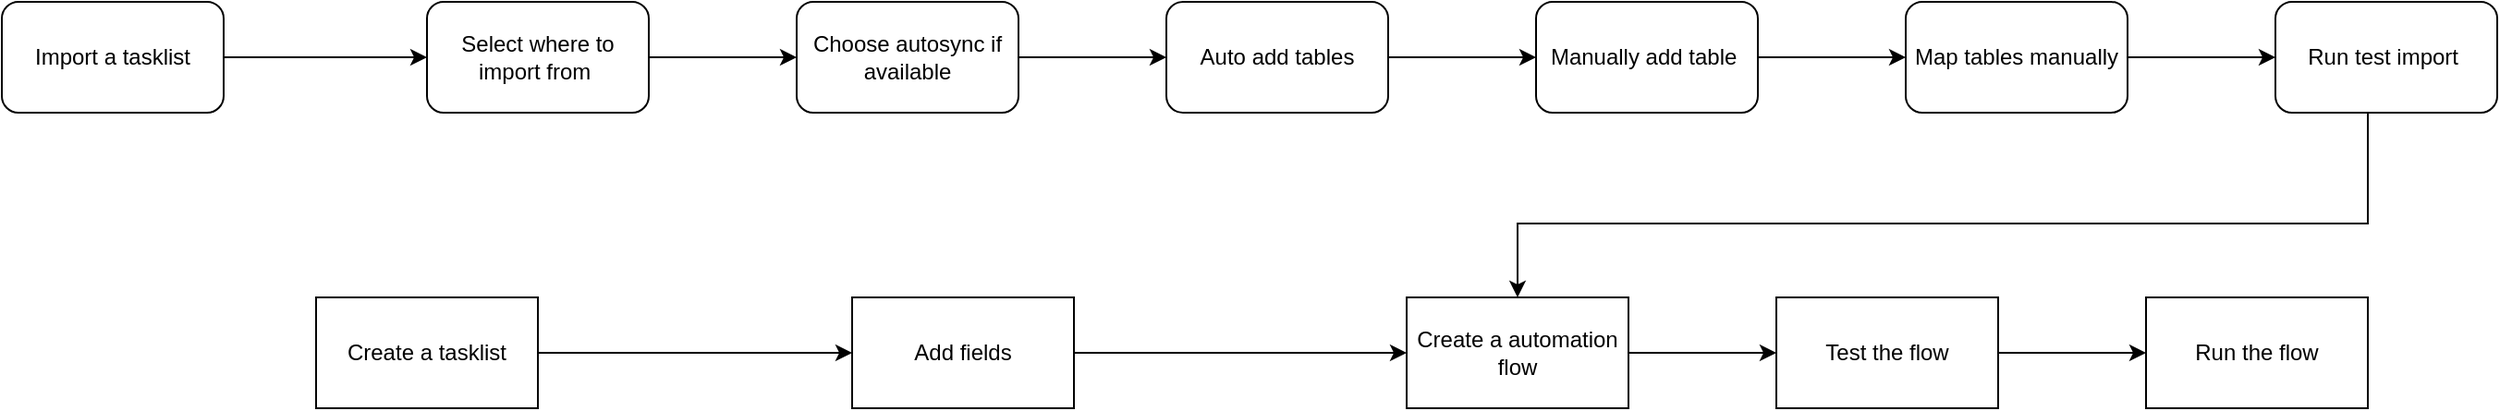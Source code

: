<mxfile version="24.3.1" type="github">
  <diagram name="Page-1" id="Cj6hGhs_dTbEUp0NIi7K">
    <mxGraphModel dx="2465" dy="815" grid="1" gridSize="10" guides="1" tooltips="1" connect="1" arrows="1" fold="1" page="1" pageScale="1" pageWidth="850" pageHeight="1100" math="0" shadow="0">
      <root>
        <mxCell id="0" />
        <mxCell id="1" parent="0" />
        <mxCell id="2Rs67Pdha-q2LzGLI3ue-14" style="edgeStyle=orthogonalEdgeStyle;rounded=0;orthogonalLoop=1;jettySize=auto;html=1;" edge="1" parent="1" source="2Rs67Pdha-q2LzGLI3ue-1" target="2Rs67Pdha-q2LzGLI3ue-2">
          <mxGeometry relative="1" as="geometry" />
        </mxCell>
        <mxCell id="2Rs67Pdha-q2LzGLI3ue-1" value="Create a tasklist" style="rounded=0;whiteSpace=wrap;html=1;" vertex="1" parent="1">
          <mxGeometry x="10" y="180" width="120" height="60" as="geometry" />
        </mxCell>
        <mxCell id="2Rs67Pdha-q2LzGLI3ue-5" value="" style="edgeStyle=orthogonalEdgeStyle;rounded=0;orthogonalLoop=1;jettySize=auto;html=1;" edge="1" parent="1" source="2Rs67Pdha-q2LzGLI3ue-2" target="2Rs67Pdha-q2LzGLI3ue-4">
          <mxGeometry relative="1" as="geometry" />
        </mxCell>
        <mxCell id="2Rs67Pdha-q2LzGLI3ue-2" value="Add fields" style="whiteSpace=wrap;html=1;rounded=0;" vertex="1" parent="1">
          <mxGeometry x="300" y="180" width="120" height="60" as="geometry" />
        </mxCell>
        <mxCell id="2Rs67Pdha-q2LzGLI3ue-7" value="" style="edgeStyle=orthogonalEdgeStyle;rounded=0;orthogonalLoop=1;jettySize=auto;html=1;" edge="1" parent="1" source="2Rs67Pdha-q2LzGLI3ue-4" target="2Rs67Pdha-q2LzGLI3ue-6">
          <mxGeometry relative="1" as="geometry" />
        </mxCell>
        <mxCell id="2Rs67Pdha-q2LzGLI3ue-4" value="Create a automation flow" style="whiteSpace=wrap;html=1;rounded=0;" vertex="1" parent="1">
          <mxGeometry x="600" y="180" width="120" height="60" as="geometry" />
        </mxCell>
        <mxCell id="2Rs67Pdha-q2LzGLI3ue-9" value="" style="edgeStyle=orthogonalEdgeStyle;rounded=0;orthogonalLoop=1;jettySize=auto;html=1;" edge="1" parent="1" source="2Rs67Pdha-q2LzGLI3ue-6" target="2Rs67Pdha-q2LzGLI3ue-8">
          <mxGeometry relative="1" as="geometry" />
        </mxCell>
        <mxCell id="2Rs67Pdha-q2LzGLI3ue-6" value="Test the flow" style="whiteSpace=wrap;html=1;rounded=0;" vertex="1" parent="1">
          <mxGeometry x="800" y="180" width="120" height="60" as="geometry" />
        </mxCell>
        <mxCell id="2Rs67Pdha-q2LzGLI3ue-8" value="Run the flow" style="whiteSpace=wrap;html=1;rounded=0;" vertex="1" parent="1">
          <mxGeometry x="1000" y="180" width="120" height="60" as="geometry" />
        </mxCell>
        <mxCell id="2Rs67Pdha-q2LzGLI3ue-17" value="" style="edgeStyle=orthogonalEdgeStyle;rounded=0;orthogonalLoop=1;jettySize=auto;html=1;" edge="1" parent="1" source="2Rs67Pdha-q2LzGLI3ue-15" target="2Rs67Pdha-q2LzGLI3ue-16">
          <mxGeometry relative="1" as="geometry" />
        </mxCell>
        <mxCell id="2Rs67Pdha-q2LzGLI3ue-15" value="Import a tasklist" style="rounded=1;whiteSpace=wrap;html=1;" vertex="1" parent="1">
          <mxGeometry x="-160" y="20" width="120" height="60" as="geometry" />
        </mxCell>
        <mxCell id="2Rs67Pdha-q2LzGLI3ue-19" value="" style="edgeStyle=orthogonalEdgeStyle;rounded=0;orthogonalLoop=1;jettySize=auto;html=1;" edge="1" parent="1" source="2Rs67Pdha-q2LzGLI3ue-16" target="2Rs67Pdha-q2LzGLI3ue-18">
          <mxGeometry relative="1" as="geometry" />
        </mxCell>
        <mxCell id="2Rs67Pdha-q2LzGLI3ue-16" value="Select where to import from&amp;nbsp;" style="whiteSpace=wrap;html=1;rounded=1;" vertex="1" parent="1">
          <mxGeometry x="70" y="20" width="120" height="60" as="geometry" />
        </mxCell>
        <mxCell id="2Rs67Pdha-q2LzGLI3ue-21" value="" style="edgeStyle=orthogonalEdgeStyle;rounded=0;orthogonalLoop=1;jettySize=auto;html=1;" edge="1" parent="1" source="2Rs67Pdha-q2LzGLI3ue-18" target="2Rs67Pdha-q2LzGLI3ue-20">
          <mxGeometry relative="1" as="geometry" />
        </mxCell>
        <mxCell id="2Rs67Pdha-q2LzGLI3ue-18" value="Choose autosync if available" style="whiteSpace=wrap;html=1;rounded=1;" vertex="1" parent="1">
          <mxGeometry x="270" y="20" width="120" height="60" as="geometry" />
        </mxCell>
        <mxCell id="2Rs67Pdha-q2LzGLI3ue-23" value="" style="edgeStyle=orthogonalEdgeStyle;rounded=0;orthogonalLoop=1;jettySize=auto;html=1;" edge="1" parent="1" source="2Rs67Pdha-q2LzGLI3ue-20" target="2Rs67Pdha-q2LzGLI3ue-22">
          <mxGeometry relative="1" as="geometry" />
        </mxCell>
        <mxCell id="2Rs67Pdha-q2LzGLI3ue-20" value="Auto add tables" style="whiteSpace=wrap;html=1;rounded=1;" vertex="1" parent="1">
          <mxGeometry x="470" y="20" width="120" height="60" as="geometry" />
        </mxCell>
        <mxCell id="2Rs67Pdha-q2LzGLI3ue-25" value="" style="edgeStyle=orthogonalEdgeStyle;rounded=0;orthogonalLoop=1;jettySize=auto;html=1;" edge="1" parent="1" source="2Rs67Pdha-q2LzGLI3ue-22" target="2Rs67Pdha-q2LzGLI3ue-24">
          <mxGeometry relative="1" as="geometry" />
        </mxCell>
        <mxCell id="2Rs67Pdha-q2LzGLI3ue-22" value="Manually add table&amp;nbsp;" style="whiteSpace=wrap;html=1;rounded=1;" vertex="1" parent="1">
          <mxGeometry x="670" y="20" width="120" height="60" as="geometry" />
        </mxCell>
        <mxCell id="2Rs67Pdha-q2LzGLI3ue-27" value="" style="edgeStyle=orthogonalEdgeStyle;rounded=0;orthogonalLoop=1;jettySize=auto;html=1;" edge="1" parent="1" source="2Rs67Pdha-q2LzGLI3ue-24" target="2Rs67Pdha-q2LzGLI3ue-26">
          <mxGeometry relative="1" as="geometry" />
        </mxCell>
        <mxCell id="2Rs67Pdha-q2LzGLI3ue-24" value="Map tables manually" style="whiteSpace=wrap;html=1;rounded=1;" vertex="1" parent="1">
          <mxGeometry x="870" y="20" width="120" height="60" as="geometry" />
        </mxCell>
        <mxCell id="2Rs67Pdha-q2LzGLI3ue-28" style="edgeStyle=orthogonalEdgeStyle;rounded=0;orthogonalLoop=1;jettySize=auto;html=1;" edge="1" parent="1" source="2Rs67Pdha-q2LzGLI3ue-26" target="2Rs67Pdha-q2LzGLI3ue-4">
          <mxGeometry relative="1" as="geometry">
            <Array as="points">
              <mxPoint x="1120" y="140" />
              <mxPoint x="660" y="140" />
            </Array>
          </mxGeometry>
        </mxCell>
        <mxCell id="2Rs67Pdha-q2LzGLI3ue-26" value="Run test import&amp;nbsp;" style="whiteSpace=wrap;html=1;rounded=1;" vertex="1" parent="1">
          <mxGeometry x="1070" y="20" width="120" height="60" as="geometry" />
        </mxCell>
      </root>
    </mxGraphModel>
  </diagram>
</mxfile>
